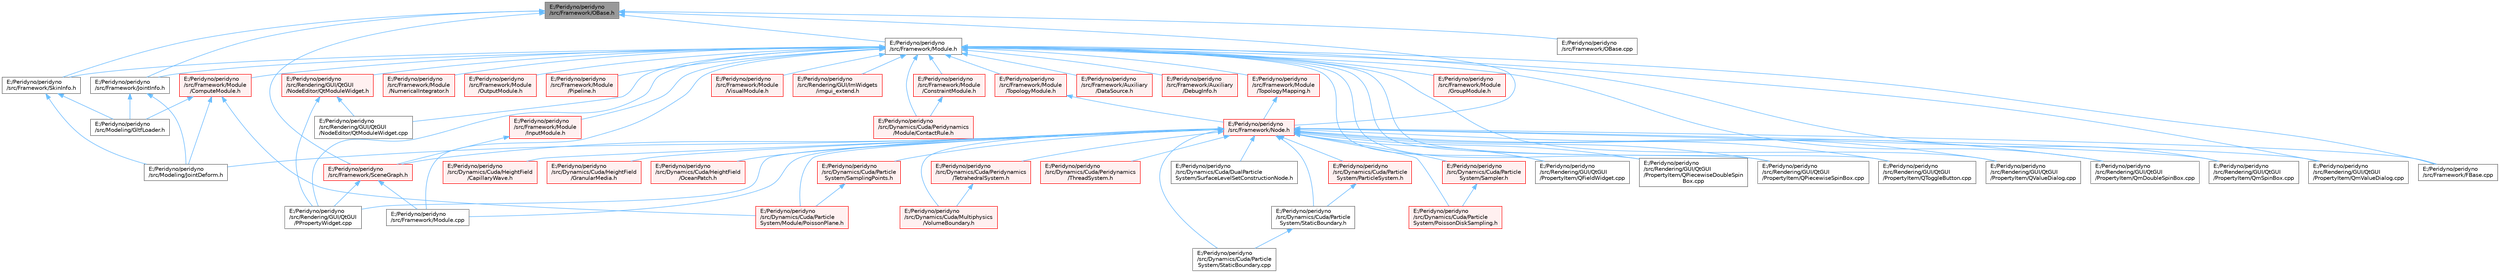 digraph "E:/Peridyno/peridyno/src/Framework/OBase.h"
{
 // LATEX_PDF_SIZE
  bgcolor="transparent";
  edge [fontname=Helvetica,fontsize=10,labelfontname=Helvetica,labelfontsize=10];
  node [fontname=Helvetica,fontsize=10,shape=box,height=0.2,width=0.4];
  Node1 [id="Node000001",label="E:/Peridyno/peridyno\l/src/Framework/OBase.h",height=0.2,width=0.4,color="gray40", fillcolor="grey60", style="filled", fontcolor="black",tooltip=" "];
  Node1 -> Node2 [id="edge1_Node000001_Node000002",dir="back",color="steelblue1",style="solid",tooltip=" "];
  Node2 [id="Node000002",label="E:/Peridyno/peridyno\l/src/Framework/JointInfo.h",height=0.2,width=0.4,color="grey40", fillcolor="white", style="filled",URL="$_joint_info_8h.html",tooltip=" "];
  Node2 -> Node3 [id="edge2_Node000002_Node000003",dir="back",color="steelblue1",style="solid",tooltip=" "];
  Node3 [id="Node000003",label="E:/Peridyno/peridyno\l/src/Modeling/GltfLoader.h",height=0.2,width=0.4,color="grey40", fillcolor="white", style="filled",URL="$_gltf_loader_8h.html",tooltip=" "];
  Node2 -> Node4 [id="edge3_Node000002_Node000004",dir="back",color="steelblue1",style="solid",tooltip=" "];
  Node4 [id="Node000004",label="E:/Peridyno/peridyno\l/src/Modeling/JointDeform.h",height=0.2,width=0.4,color="grey40", fillcolor="white", style="filled",URL="$_joint_deform_8h.html",tooltip=" "];
  Node1 -> Node5 [id="edge4_Node000001_Node000005",dir="back",color="steelblue1",style="solid",tooltip=" "];
  Node5 [id="Node000005",label="E:/Peridyno/peridyno\l/src/Framework/Module.h",height=0.2,width=0.4,color="grey40", fillcolor="white", style="filled",URL="$_module_8h.html",tooltip=" "];
  Node5 -> Node6 [id="edge5_Node000005_Node000006",dir="back",color="steelblue1",style="solid",tooltip=" "];
  Node6 [id="Node000006",label="E:/Peridyno/peridyno\l/src/Dynamics/Cuda/Peridynamics\l/Module/ContactRule.h",height=0.2,width=0.4,color="red", fillcolor="#FFF0F0", style="filled",URL="$_contact_rule_8h.html",tooltip=" "];
  Node5 -> Node9 [id="edge6_Node000005_Node000009",dir="back",color="steelblue1",style="solid",tooltip=" "];
  Node9 [id="Node000009",label="E:/Peridyno/peridyno\l/src/Framework/Auxiliary\l/DataSource.h",height=0.2,width=0.4,color="red", fillcolor="#FFF0F0", style="filled",URL="$_data_source_8h.html",tooltip=" "];
  Node5 -> Node18 [id="edge7_Node000005_Node000018",dir="back",color="steelblue1",style="solid",tooltip=" "];
  Node18 [id="Node000018",label="E:/Peridyno/peridyno\l/src/Framework/Auxiliary\l/DebugInfo.h",height=0.2,width=0.4,color="red", fillcolor="#FFF0F0", style="filled",URL="$_debug_info_8h.html",tooltip=" "];
  Node5 -> Node20 [id="edge8_Node000005_Node000020",dir="back",color="steelblue1",style="solid",tooltip=" "];
  Node20 [id="Node000020",label="E:/Peridyno/peridyno\l/src/Framework/FBase.cpp",height=0.2,width=0.4,color="grey40", fillcolor="white", style="filled",URL="$_f_base_8cpp.html",tooltip=" "];
  Node5 -> Node2 [id="edge9_Node000005_Node000002",dir="back",color="steelblue1",style="solid",tooltip=" "];
  Node5 -> Node21 [id="edge10_Node000005_Node000021",dir="back",color="steelblue1",style="solid",tooltip=" "];
  Node21 [id="Node000021",label="E:/Peridyno/peridyno\l/src/Framework/Module.cpp",height=0.2,width=0.4,color="grey40", fillcolor="white", style="filled",URL="$_module_8cpp.html",tooltip=" "];
  Node5 -> Node22 [id="edge11_Node000005_Node000022",dir="back",color="steelblue1",style="solid",tooltip=" "];
  Node22 [id="Node000022",label="E:/Peridyno/peridyno\l/src/Framework/Module\l/ComputeModule.h",height=0.2,width=0.4,color="red", fillcolor="#FFF0F0", style="filled",URL="$_compute_module_8h.html",tooltip=" "];
  Node22 -> Node46 [id="edge12_Node000022_Node000046",dir="back",color="steelblue1",style="solid",tooltip=" "];
  Node46 [id="Node000046",label="E:/Peridyno/peridyno\l/src/Dynamics/Cuda/Particle\lSystem/Module/PoissonPlane.h",height=0.2,width=0.4,color="red", fillcolor="#FFF0F0", style="filled",URL="$_poisson_plane_8h.html",tooltip=" "];
  Node22 -> Node3 [id="edge13_Node000022_Node000003",dir="back",color="steelblue1",style="solid",tooltip=" "];
  Node22 -> Node4 [id="edge14_Node000022_Node000004",dir="back",color="steelblue1",style="solid",tooltip=" "];
  Node5 -> Node92 [id="edge15_Node000005_Node000092",dir="back",color="steelblue1",style="solid",tooltip=" "];
  Node92 [id="Node000092",label="E:/Peridyno/peridyno\l/src/Framework/Module\l/ConstraintModule.h",height=0.2,width=0.4,color="red", fillcolor="#FFF0F0", style="filled",URL="$_constraint_module_8h.html",tooltip=" "];
  Node92 -> Node6 [id="edge16_Node000092_Node000006",dir="back",color="steelblue1",style="solid",tooltip=" "];
  Node5 -> Node118 [id="edge17_Node000005_Node000118",dir="back",color="steelblue1",style="solid",tooltip=" "];
  Node118 [id="Node000118",label="E:/Peridyno/peridyno\l/src/Framework/Module\l/GroupModule.h",height=0.2,width=0.4,color="red", fillcolor="#FFF0F0", style="filled",URL="$_group_module_8h.html",tooltip=" "];
  Node5 -> Node126 [id="edge18_Node000005_Node000126",dir="back",color="steelblue1",style="solid",tooltip=" "];
  Node126 [id="Node000126",label="E:/Peridyno/peridyno\l/src/Framework/Module\l/InputModule.h",height=0.2,width=0.4,color="red", fillcolor="#FFF0F0", style="filled",URL="$_input_module_8h.html",tooltip=" "];
  Node126 -> Node165 [id="edge19_Node000126_Node000165",dir="back",color="steelblue1",style="solid",tooltip=" "];
  Node165 [id="Node000165",label="E:/Peridyno/peridyno\l/src/Framework/SceneGraph.h",height=0.2,width=0.4,color="red", fillcolor="#FFF0F0", style="filled",URL="$_scene_graph_8h.html",tooltip=" "];
  Node165 -> Node21 [id="edge20_Node000165_Node000021",dir="back",color="steelblue1",style="solid",tooltip=" "];
  Node165 -> Node217 [id="edge21_Node000165_Node000217",dir="back",color="steelblue1",style="solid",tooltip=" "];
  Node217 [id="Node000217",label="E:/Peridyno/peridyno\l/src/Rendering/GUI/QtGUI\l/PPropertyWidget.cpp",height=0.2,width=0.4,color="grey40", fillcolor="white", style="filled",URL="$_p_property_widget_8cpp.html",tooltip=" "];
  Node5 -> Node222 [id="edge22_Node000005_Node000222",dir="back",color="steelblue1",style="solid",tooltip=" "];
  Node222 [id="Node000222",label="E:/Peridyno/peridyno\l/src/Framework/Module\l/NumericalIntegrator.h",height=0.2,width=0.4,color="red", fillcolor="#FFF0F0", style="filled",URL="$_numerical_integrator_8h.html",tooltip=" "];
  Node5 -> Node228 [id="edge23_Node000005_Node000228",dir="back",color="steelblue1",style="solid",tooltip=" "];
  Node228 [id="Node000228",label="E:/Peridyno/peridyno\l/src/Framework/Module\l/OutputModule.h",height=0.2,width=0.4,color="red", fillcolor="#FFF0F0", style="filled",URL="$_output_module_8h.html",tooltip=" "];
  Node5 -> Node241 [id="edge24_Node000005_Node000241",dir="back",color="steelblue1",style="solid",tooltip=" "];
  Node241 [id="Node000241",label="E:/Peridyno/peridyno\l/src/Framework/Module\l/Pipeline.h",height=0.2,width=0.4,color="red", fillcolor="#FFF0F0", style="filled",URL="$_pipeline_8h.html",tooltip=" "];
  Node5 -> Node420 [id="edge25_Node000005_Node000420",dir="back",color="steelblue1",style="solid",tooltip=" "];
  Node420 [id="Node000420",label="E:/Peridyno/peridyno\l/src/Framework/Module\l/TopologyMapping.h",height=0.2,width=0.4,color="red", fillcolor="#FFF0F0", style="filled",URL="$_topology_mapping_8h.html",tooltip=" "];
  Node420 -> Node243 [id="edge26_Node000420_Node000243",dir="back",color="steelblue1",style="solid",tooltip=" "];
  Node243 [id="Node000243",label="E:/Peridyno/peridyno\l/src/Framework/Node.h",height=0.2,width=0.4,color="red", fillcolor="#FFF0F0", style="filled",URL="$_node_8h.html",tooltip=" "];
  Node243 -> Node244 [id="edge27_Node000243_Node000244",dir="back",color="steelblue1",style="solid",tooltip=" "];
  Node244 [id="Node000244",label="E:/Peridyno/peridyno\l/src/Dynamics/Cuda/DualParticle\lSystem/SurfaceLevelSetConstructionNode.h",height=0.2,width=0.4,color="grey40", fillcolor="white", style="filled",URL="$_surface_level_set_construction_node_8h.html",tooltip=" "];
  Node243 -> Node245 [id="edge28_Node000243_Node000245",dir="back",color="steelblue1",style="solid",tooltip=" "];
  Node245 [id="Node000245",label="E:/Peridyno/peridyno\l/src/Dynamics/Cuda/HeightField\l/CapillaryWave.h",height=0.2,width=0.4,color="red", fillcolor="#FFF0F0", style="filled",URL="$_capillary_wave_8h.html",tooltip=" "];
  Node243 -> Node249 [id="edge29_Node000243_Node000249",dir="back",color="steelblue1",style="solid",tooltip=" "];
  Node249 [id="Node000249",label="E:/Peridyno/peridyno\l/src/Dynamics/Cuda/HeightField\l/GranularMedia.h",height=0.2,width=0.4,color="red", fillcolor="#FFF0F0", style="filled",URL="$_granular_media_8h.html",tooltip=" "];
  Node243 -> Node251 [id="edge30_Node000243_Node000251",dir="back",color="steelblue1",style="solid",tooltip=" "];
  Node251 [id="Node000251",label="E:/Peridyno/peridyno\l/src/Dynamics/Cuda/HeightField\l/OceanPatch.h",height=0.2,width=0.4,color="red", fillcolor="#FFF0F0", style="filled",URL="$_ocean_patch_8h.html",tooltip=" "];
  Node243 -> Node252 [id="edge31_Node000243_Node000252",dir="back",color="steelblue1",style="solid",tooltip=" "];
  Node252 [id="Node000252",label="E:/Peridyno/peridyno\l/src/Dynamics/Cuda/Multiphysics\l/VolumeBoundary.h",height=0.2,width=0.4,color="red", fillcolor="#FFF0F0", style="filled",URL="$_volume_boundary_8h.html",tooltip=" "];
  Node243 -> Node46 [id="edge32_Node000243_Node000046",dir="back",color="steelblue1",style="solid",tooltip=" "];
  Node243 -> Node253 [id="edge33_Node000243_Node000253",dir="back",color="steelblue1",style="solid",tooltip=" "];
  Node253 [id="Node000253",label="E:/Peridyno/peridyno\l/src/Dynamics/Cuda/Particle\lSystem/ParticleSystem.h",height=0.2,width=0.4,color="red", fillcolor="#FFF0F0", style="filled",URL="$_cuda_2_particle_system_2_particle_system_8h.html",tooltip=" "];
  Node253 -> Node261 [id="edge34_Node000253_Node000261",dir="back",color="steelblue1",style="solid",tooltip=" "];
  Node261 [id="Node000261",label="E:/Peridyno/peridyno\l/src/Dynamics/Cuda/Particle\lSystem/StaticBoundary.h",height=0.2,width=0.4,color="grey40", fillcolor="white", style="filled",URL="$_static_boundary_8h.html",tooltip=" "];
  Node261 -> Node98 [id="edge35_Node000261_Node000098",dir="back",color="steelblue1",style="solid",tooltip=" "];
  Node98 [id="Node000098",label="E:/Peridyno/peridyno\l/src/Dynamics/Cuda/Particle\lSystem/StaticBoundary.cpp",height=0.2,width=0.4,color="grey40", fillcolor="white", style="filled",URL="$_static_boundary_8cpp.html",tooltip=" "];
  Node243 -> Node262 [id="edge36_Node000243_Node000262",dir="back",color="steelblue1",style="solid",tooltip=" "];
  Node262 [id="Node000262",label="E:/Peridyno/peridyno\l/src/Dynamics/Cuda/Particle\lSystem/PoissonDiskSampling.h",height=0.2,width=0.4,color="red", fillcolor="#FFF0F0", style="filled",URL="$_poisson_disk_sampling_8h.html",tooltip=" "];
  Node243 -> Node263 [id="edge37_Node000243_Node000263",dir="back",color="steelblue1",style="solid",tooltip=" "];
  Node263 [id="Node000263",label="E:/Peridyno/peridyno\l/src/Dynamics/Cuda/Particle\lSystem/Sampler.h",height=0.2,width=0.4,color="red", fillcolor="#FFF0F0", style="filled",URL="$_sampler_8h.html",tooltip=" "];
  Node263 -> Node262 [id="edge38_Node000263_Node000262",dir="back",color="steelblue1",style="solid",tooltip=" "];
  Node243 -> Node270 [id="edge39_Node000243_Node000270",dir="back",color="steelblue1",style="solid",tooltip=" "];
  Node270 [id="Node000270",label="E:/Peridyno/peridyno\l/src/Dynamics/Cuda/Particle\lSystem/SamplingPoints.h",height=0.2,width=0.4,color="red", fillcolor="#FFF0F0", style="filled",URL="$_sampling_points_8h.html",tooltip=" "];
  Node270 -> Node46 [id="edge40_Node000270_Node000046",dir="back",color="steelblue1",style="solid",tooltip=" "];
  Node243 -> Node98 [id="edge41_Node000243_Node000098",dir="back",color="steelblue1",style="solid",tooltip=" "];
  Node243 -> Node261 [id="edge42_Node000243_Node000261",dir="back",color="steelblue1",style="solid",tooltip=" "];
  Node243 -> Node271 [id="edge43_Node000243_Node000271",dir="back",color="steelblue1",style="solid",tooltip=" "];
  Node271 [id="Node000271",label="E:/Peridyno/peridyno\l/src/Dynamics/Cuda/Peridynamics\l/TetrahedralSystem.h",height=0.2,width=0.4,color="red", fillcolor="#FFF0F0", style="filled",URL="$_tetrahedral_system_8h.html",tooltip=" "];
  Node271 -> Node252 [id="edge44_Node000271_Node000252",dir="back",color="steelblue1",style="solid",tooltip=" "];
  Node243 -> Node274 [id="edge45_Node000243_Node000274",dir="back",color="steelblue1",style="solid",tooltip=" "];
  Node274 [id="Node000274",label="E:/Peridyno/peridyno\l/src/Dynamics/Cuda/Peridynamics\l/ThreadSystem.h",height=0.2,width=0.4,color="red", fillcolor="#FFF0F0", style="filled",URL="$_thread_system_8h.html",tooltip=" "];
  Node243 -> Node20 [id="edge46_Node000243_Node000020",dir="back",color="steelblue1",style="solid",tooltip=" "];
  Node243 -> Node21 [id="edge47_Node000243_Node000021",dir="back",color="steelblue1",style="solid",tooltip=" "];
  Node243 -> Node165 [id="edge48_Node000243_Node000165",dir="back",color="steelblue1",style="solid",tooltip=" "];
  Node243 -> Node4 [id="edge49_Node000243_Node000004",dir="back",color="steelblue1",style="solid",tooltip=" "];
  Node243 -> Node217 [id="edge50_Node000243_Node000217",dir="back",color="steelblue1",style="solid",tooltip=" "];
  Node243 -> Node194 [id="edge51_Node000243_Node000194",dir="back",color="steelblue1",style="solid",tooltip=" "];
  Node194 [id="Node000194",label="E:/Peridyno/peridyno\l/src/Rendering/GUI/QtGUI\l/PropertyItem/QFieldWidget.cpp",height=0.2,width=0.4,color="grey40", fillcolor="white", style="filled",URL="$_q_field_widget_8cpp.html",tooltip=" "];
  Node243 -> Node195 [id="edge52_Node000243_Node000195",dir="back",color="steelblue1",style="solid",tooltip=" "];
  Node195 [id="Node000195",label="E:/Peridyno/peridyno\l/src/Rendering/GUI/QtGUI\l/PropertyItem/QPiecewiseDoubleSpin\lBox.cpp",height=0.2,width=0.4,color="grey40", fillcolor="white", style="filled",URL="$_q_piecewise_double_spin_box_8cpp.html",tooltip=" "];
  Node243 -> Node196 [id="edge53_Node000243_Node000196",dir="back",color="steelblue1",style="solid",tooltip=" "];
  Node196 [id="Node000196",label="E:/Peridyno/peridyno\l/src/Rendering/GUI/QtGUI\l/PropertyItem/QPiecewiseSpinBox.cpp",height=0.2,width=0.4,color="grey40", fillcolor="white", style="filled",URL="$_q_piecewise_spin_box_8cpp.html",tooltip=" "];
  Node243 -> Node197 [id="edge54_Node000243_Node000197",dir="back",color="steelblue1",style="solid",tooltip=" "];
  Node197 [id="Node000197",label="E:/Peridyno/peridyno\l/src/Rendering/GUI/QtGUI\l/PropertyItem/QToggleButton.cpp",height=0.2,width=0.4,color="grey40", fillcolor="white", style="filled",URL="$_q_toggle_button_8cpp.html",tooltip=" "];
  Node243 -> Node198 [id="edge55_Node000243_Node000198",dir="back",color="steelblue1",style="solid",tooltip=" "];
  Node198 [id="Node000198",label="E:/Peridyno/peridyno\l/src/Rendering/GUI/QtGUI\l/PropertyItem/QValueDialog.cpp",height=0.2,width=0.4,color="grey40", fillcolor="white", style="filled",URL="$_q_value_dialog_8cpp.html",tooltip=" "];
  Node243 -> Node199 [id="edge56_Node000243_Node000199",dir="back",color="steelblue1",style="solid",tooltip=" "];
  Node199 [id="Node000199",label="E:/Peridyno/peridyno\l/src/Rendering/GUI/QtGUI\l/PropertyItem/QmDoubleSpinBox.cpp",height=0.2,width=0.4,color="grey40", fillcolor="white", style="filled",URL="$_qm_double_spin_box_8cpp.html",tooltip=" "];
  Node243 -> Node200 [id="edge57_Node000243_Node000200",dir="back",color="steelblue1",style="solid",tooltip=" "];
  Node200 [id="Node000200",label="E:/Peridyno/peridyno\l/src/Rendering/GUI/QtGUI\l/PropertyItem/QmSpinBox.cpp",height=0.2,width=0.4,color="grey40", fillcolor="white", style="filled",URL="$_qm_spin_box_8cpp.html",tooltip=" "];
  Node243 -> Node201 [id="edge58_Node000243_Node000201",dir="back",color="steelblue1",style="solid",tooltip=" "];
  Node201 [id="Node000201",label="E:/Peridyno/peridyno\l/src/Rendering/GUI/QtGUI\l/PropertyItem/QmValueDialog.cpp",height=0.2,width=0.4,color="grey40", fillcolor="white", style="filled",URL="$_qm_value_dialog_8cpp.html",tooltip=" "];
  Node5 -> Node441 [id="edge59_Node000005_Node000441",dir="back",color="steelblue1",style="solid",tooltip=" "];
  Node441 [id="Node000441",label="E:/Peridyno/peridyno\l/src/Framework/Module\l/TopologyModule.h",height=0.2,width=0.4,color="red", fillcolor="#FFF0F0", style="filled",URL="$_topology_module_8h.html",tooltip=" "];
  Node441 -> Node243 [id="edge60_Node000441_Node000243",dir="back",color="steelblue1",style="solid",tooltip=" "];
  Node5 -> Node506 [id="edge61_Node000005_Node000506",dir="back",color="steelblue1",style="solid",tooltip=" "];
  Node506 [id="Node000506",label="E:/Peridyno/peridyno\l/src/Framework/Module\l/VisualModule.h",height=0.2,width=0.4,color="red", fillcolor="#FFF0F0", style="filled",URL="$_visual_module_8h.html",tooltip=" "];
  Node5 -> Node491 [id="edge62_Node000005_Node000491",dir="back",color="steelblue1",style="solid",tooltip=" "];
  Node491 [id="Node000491",label="E:/Peridyno/peridyno\l/src/Framework/SkinInfo.h",height=0.2,width=0.4,color="grey40", fillcolor="white", style="filled",URL="$_skin_info_8h.html",tooltip=" "];
  Node491 -> Node3 [id="edge63_Node000491_Node000003",dir="back",color="steelblue1",style="solid",tooltip=" "];
  Node491 -> Node4 [id="edge64_Node000491_Node000004",dir="back",color="steelblue1",style="solid",tooltip=" "];
  Node5 -> Node528 [id="edge65_Node000005_Node000528",dir="back",color="steelblue1",style="solid",tooltip=" "];
  Node528 [id="Node000528",label="E:/Peridyno/peridyno\l/src/Rendering/GUI/ImWidgets\l/imgui_extend.h",height=0.2,width=0.4,color="red", fillcolor="#FFF0F0", style="filled",URL="$imgui__extend_8h.html",tooltip=" "];
  Node5 -> Node530 [id="edge66_Node000005_Node000530",dir="back",color="steelblue1",style="solid",tooltip=" "];
  Node530 [id="Node000530",label="E:/Peridyno/peridyno\l/src/Rendering/GUI/QtGUI\l/NodeEditor/QtModuleWidget.cpp",height=0.2,width=0.4,color="grey40", fillcolor="white", style="filled",URL="$_qt_module_widget_8cpp.html",tooltip=" "];
  Node5 -> Node531 [id="edge67_Node000005_Node000531",dir="back",color="steelblue1",style="solid",tooltip=" "];
  Node531 [id="Node000531",label="E:/Peridyno/peridyno\l/src/Rendering/GUI/QtGUI\l/NodeEditor/QtModuleWidget.h",height=0.2,width=0.4,color="red", fillcolor="#FFF0F0", style="filled",URL="$_qt_module_widget_8h.html",tooltip=" "];
  Node531 -> Node530 [id="edge68_Node000531_Node000530",dir="back",color="steelblue1",style="solid",tooltip=" "];
  Node531 -> Node217 [id="edge69_Node000531_Node000217",dir="back",color="steelblue1",style="solid",tooltip=" "];
  Node5 -> Node217 [id="edge70_Node000005_Node000217",dir="back",color="steelblue1",style="solid",tooltip=" "];
  Node5 -> Node194 [id="edge71_Node000005_Node000194",dir="back",color="steelblue1",style="solid",tooltip=" "];
  Node5 -> Node195 [id="edge72_Node000005_Node000195",dir="back",color="steelblue1",style="solid",tooltip=" "];
  Node5 -> Node196 [id="edge73_Node000005_Node000196",dir="back",color="steelblue1",style="solid",tooltip=" "];
  Node5 -> Node197 [id="edge74_Node000005_Node000197",dir="back",color="steelblue1",style="solid",tooltip=" "];
  Node5 -> Node198 [id="edge75_Node000005_Node000198",dir="back",color="steelblue1",style="solid",tooltip=" "];
  Node5 -> Node199 [id="edge76_Node000005_Node000199",dir="back",color="steelblue1",style="solid",tooltip=" "];
  Node5 -> Node200 [id="edge77_Node000005_Node000200",dir="back",color="steelblue1",style="solid",tooltip=" "];
  Node5 -> Node201 [id="edge78_Node000005_Node000201",dir="back",color="steelblue1",style="solid",tooltip=" "];
  Node1 -> Node243 [id="edge79_Node000001_Node000243",dir="back",color="steelblue1",style="solid",tooltip=" "];
  Node1 -> Node532 [id="edge80_Node000001_Node000532",dir="back",color="steelblue1",style="solid",tooltip=" "];
  Node532 [id="Node000532",label="E:/Peridyno/peridyno\l/src/Framework/OBase.cpp",height=0.2,width=0.4,color="grey40", fillcolor="white", style="filled",URL="$_o_base_8cpp.html",tooltip=" "];
  Node1 -> Node165 [id="edge81_Node000001_Node000165",dir="back",color="steelblue1",style="solid",tooltip=" "];
  Node1 -> Node491 [id="edge82_Node000001_Node000491",dir="back",color="steelblue1",style="solid",tooltip=" "];
}
